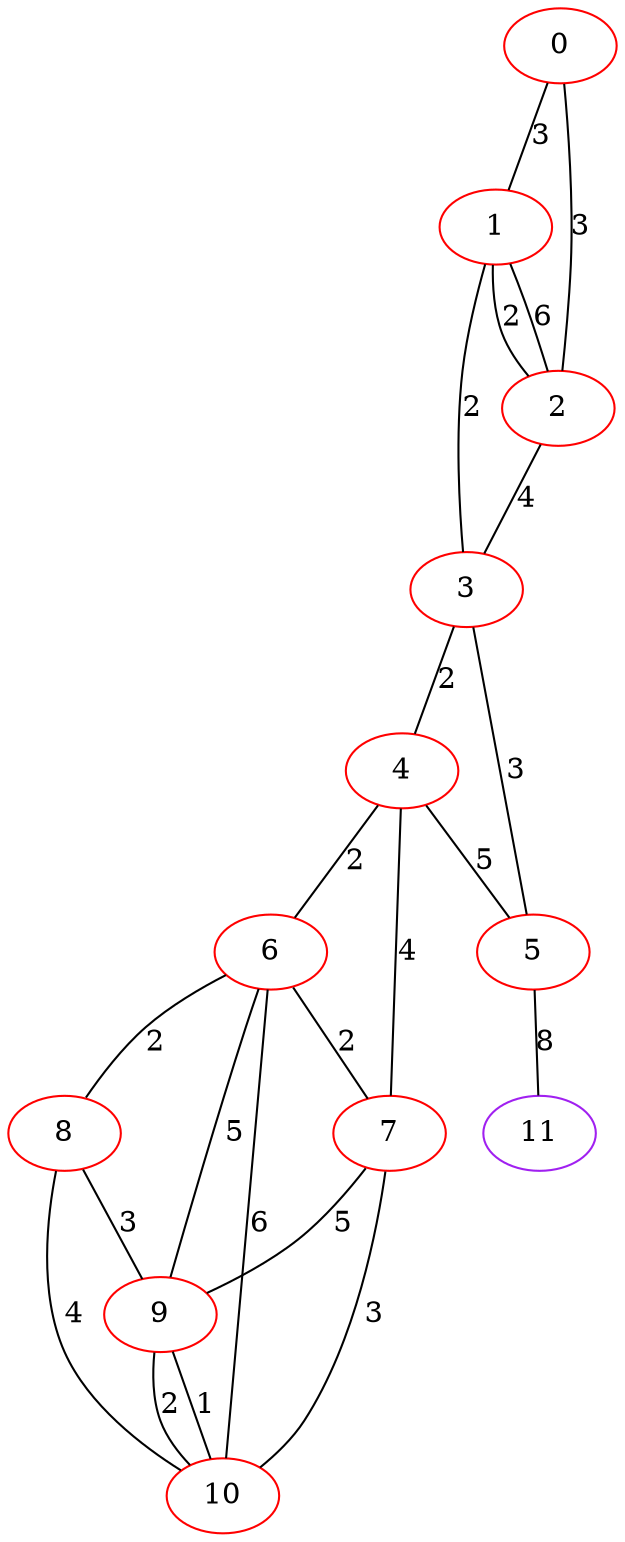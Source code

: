 graph "" {
0 [color=red, weight=1];
1 [color=red, weight=1];
2 [color=red, weight=1];
3 [color=red, weight=1];
4 [color=red, weight=1];
5 [color=red, weight=1];
6 [color=red, weight=1];
7 [color=red, weight=1];
8 [color=red, weight=1];
9 [color=red, weight=1];
10 [color=red, weight=1];
11 [color=purple, weight=4];
0 -- 1  [key=0, label=3];
0 -- 2  [key=0, label=3];
1 -- 2  [key=0, label=6];
1 -- 2  [key=1, label=2];
1 -- 3  [key=0, label=2];
2 -- 3  [key=0, label=4];
3 -- 4  [key=0, label=2];
3 -- 5  [key=0, label=3];
4 -- 5  [key=0, label=5];
4 -- 6  [key=0, label=2];
4 -- 7  [key=0, label=4];
5 -- 11  [key=0, label=8];
6 -- 8  [key=0, label=2];
6 -- 9  [key=0, label=5];
6 -- 10  [key=0, label=6];
6 -- 7  [key=0, label=2];
7 -- 9  [key=0, label=5];
7 -- 10  [key=0, label=3];
8 -- 9  [key=0, label=3];
8 -- 10  [key=0, label=4];
9 -- 10  [key=0, label=1];
9 -- 10  [key=1, label=2];
}
